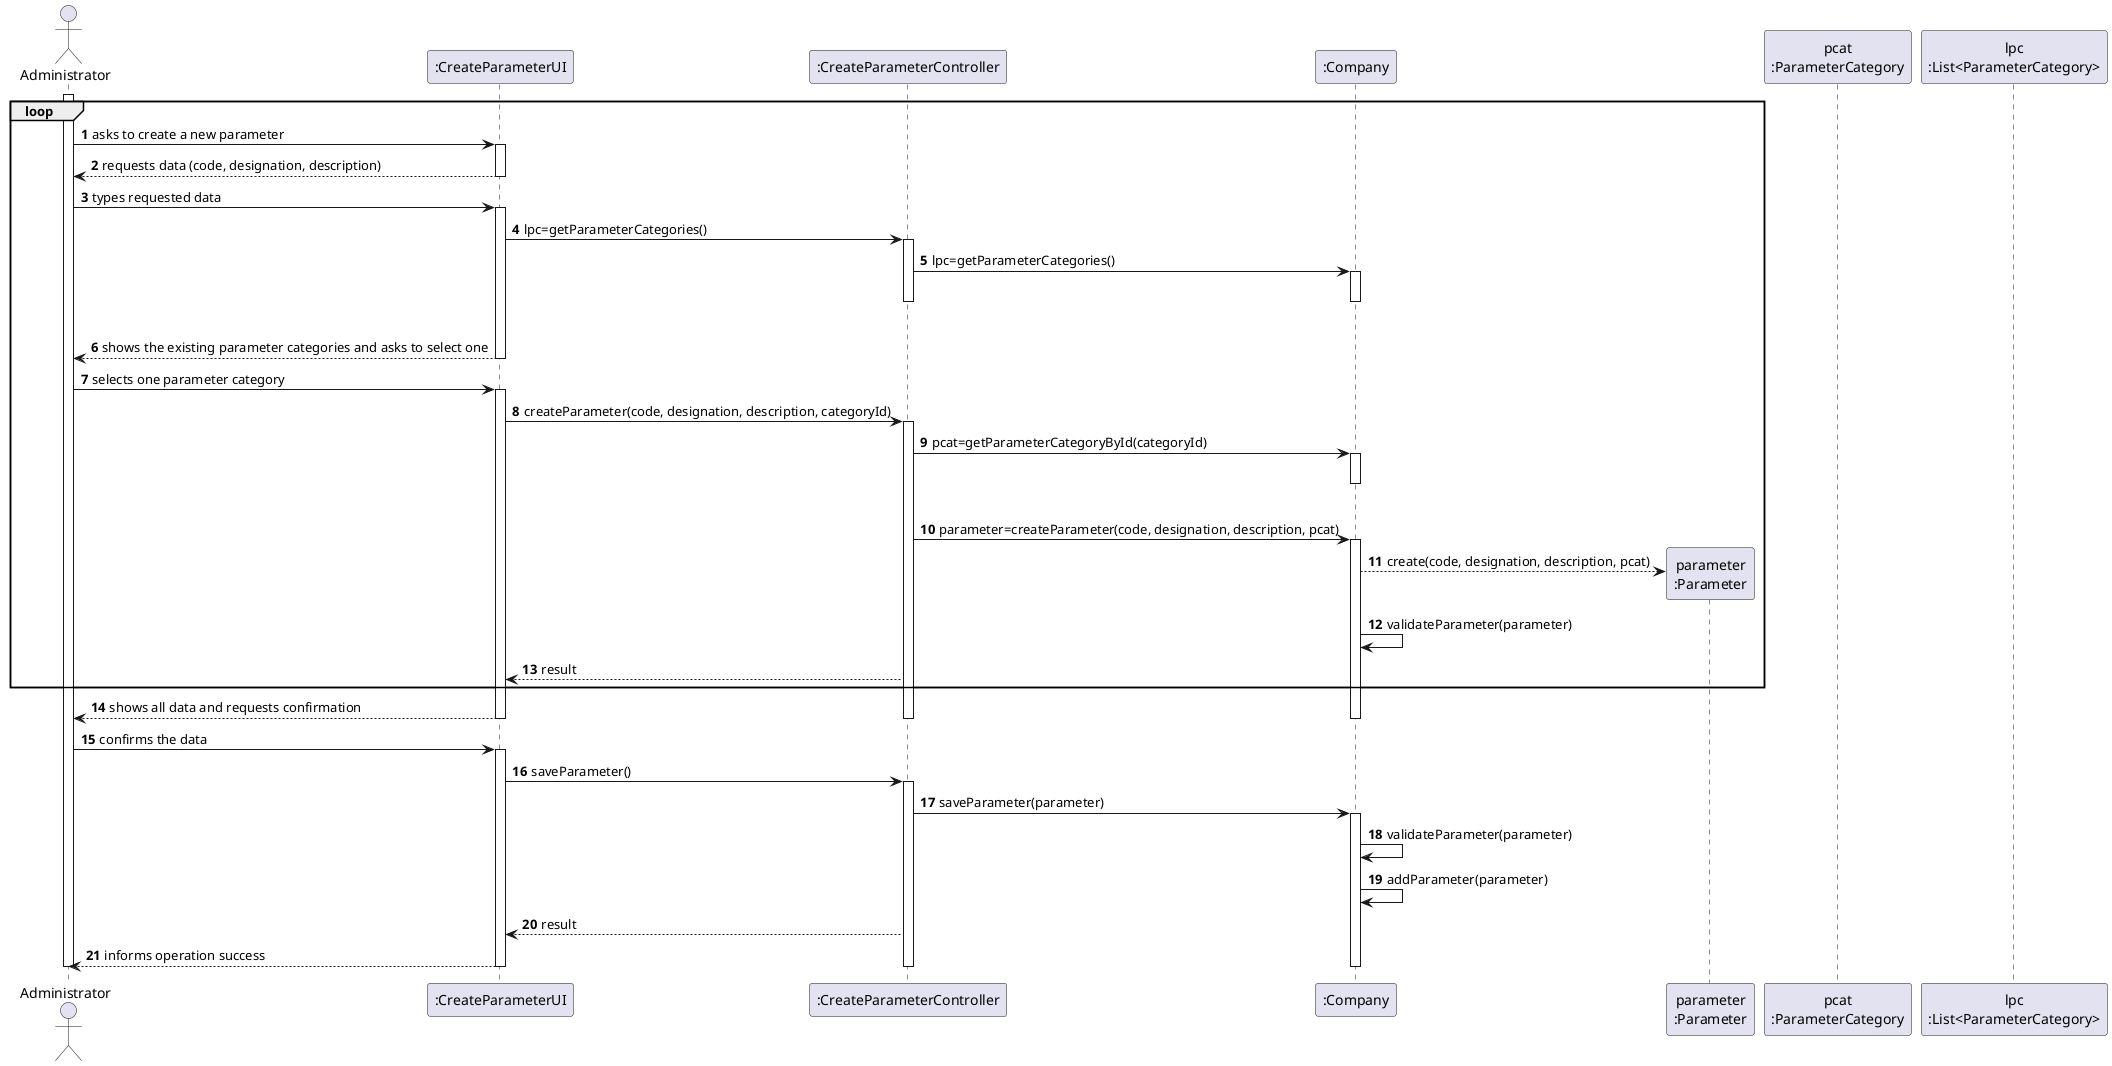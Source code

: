 @startuml
'https://plantuml.com/sequence-diagram

autonumber
'hide footbox
actor "Administrator" as ADM

participant ":CreateParameterUI" as CPUI
participant ":CreateParameterController" as CPC
participant ":Company" as COMP
participant "parameter\n:Parameter" as PARAM
participant "pcat\n:ParameterCategory" as CAT
participant "lpc\n:List<ParameterCategory>" as LIST_CAT

loop
activate ADM
ADM -> CPUI : asks to create a new parameter
activate CPUI
CPUI --> ADM : requests data (code, designation, description)
deactivate CPUI

ADM -> CPUI : types requested data
activate CPUI

CPUI -> CPC : lpc=getParameterCategories()
activate CPC

CPC -> COMP : lpc=getParameterCategories()
activate COMP
|||
deactivate COMP
deactivate CPC

CPUI --> ADM : shows the existing parameter categories and asks to select one
deactivate COMP
deactivate CPUI

ADM -> CPUI : selects one parameter category
activate CPUI

CPUI -> CPC : createParameter(code, designation, description, categoryId)
activate CPC

CPC -> COMP : pcat=getParameterCategoryById(categoryId)
activate COMP
|||
deactivate COMP

CPC -> COMP: parameter=createParameter(code, designation, description, pcat)
activate COMP

COMP --> PARAM**: create(code, designation, description, pcat)
COMP -> COMP: validateParameter(parameter)

CPC --> CPUI: result

end
CPUI --> ADM: shows all data and requests confirmation
deactivate COMP
deactivate CPC
deactivate CPUI

ADM -> CPUI : confirms the data
activate CPUI
CPUI -> CPC : saveParameter()
activate CPC

CPC -> COMP : saveParameter(parameter)
activate COMP

COMP -> COMP: validateParameter(parameter)
COMP -> COMP: addParameter(parameter)

CPC --> CPUI: result

CPUI --> ADM : informs operation success
deactivate COMP
deactivate CPC
deactivate CPUI

deactivate ADM

@enduml